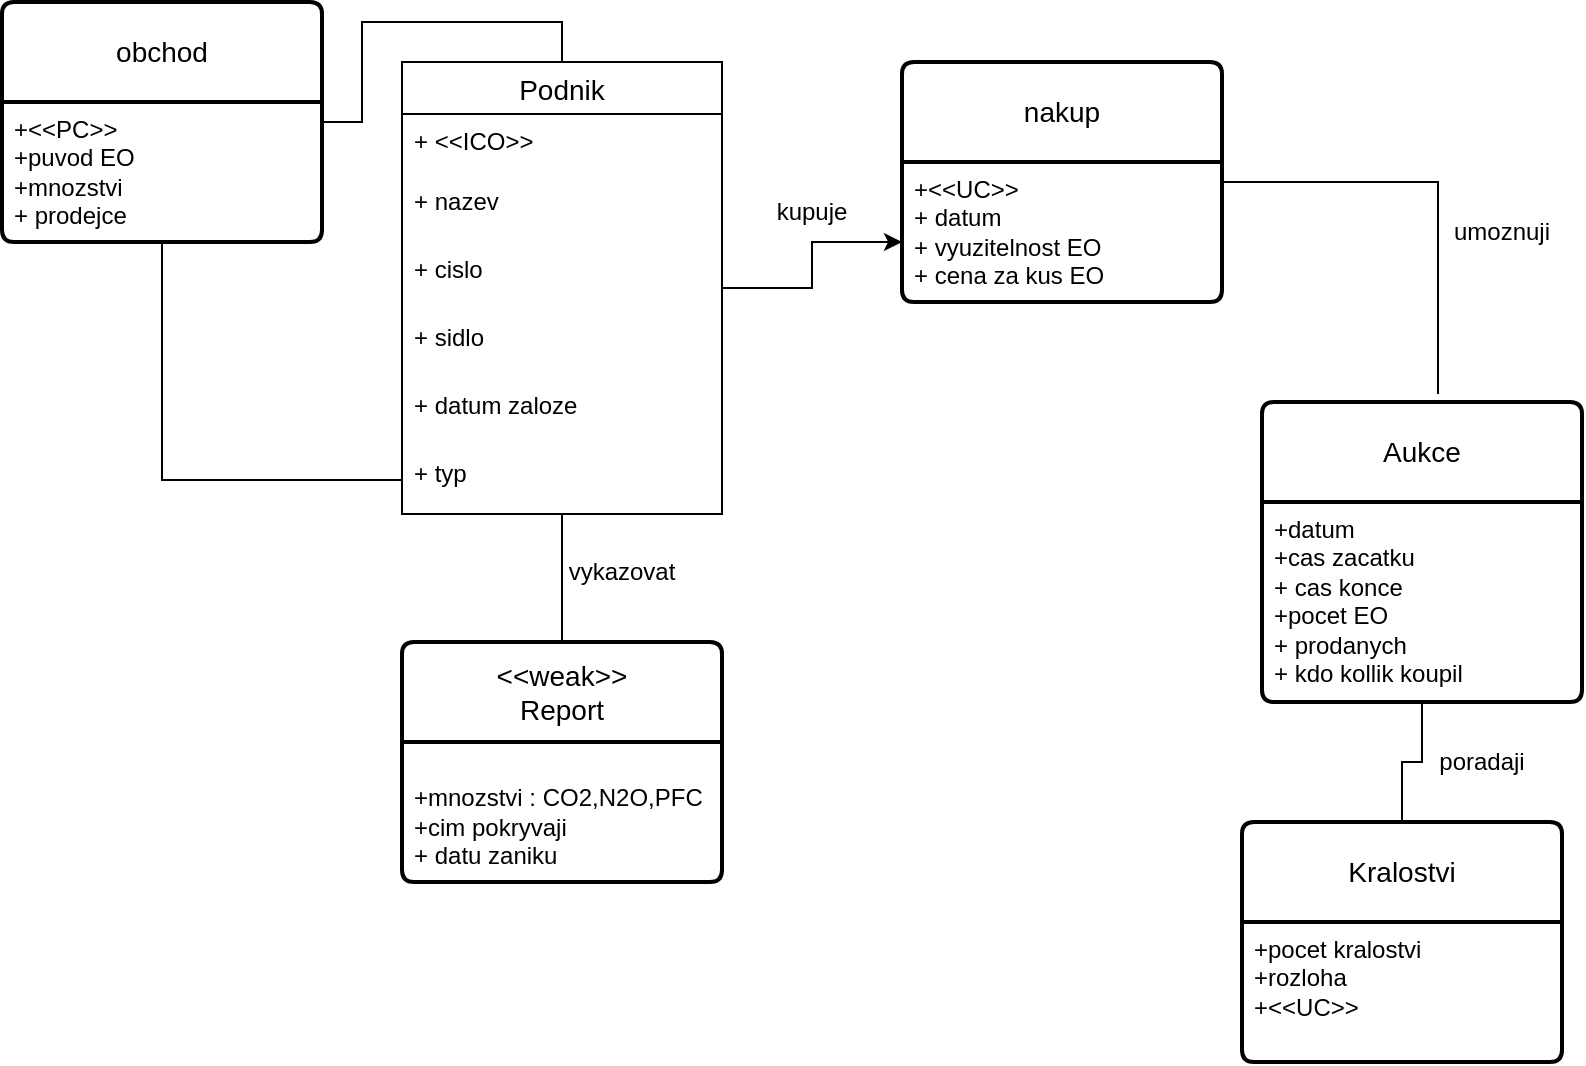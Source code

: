 <mxfile version="24.7.17">
  <diagram id="R2lEEEUBdFMjLlhIrx00" name="Page-1">
    <mxGraphModel dx="1434" dy="822" grid="1" gridSize="10" guides="1" tooltips="1" connect="1" arrows="1" fold="1" page="1" pageScale="1" pageWidth="850" pageHeight="1100" math="0" shadow="0" extFonts="Permanent Marker^https://fonts.googleapis.com/css?family=Permanent+Marker">
      <root>
        <mxCell id="0" />
        <mxCell id="1" parent="0" />
        <mxCell id="XlEA709OXP0pRuiOG8Hz-8" style="edgeStyle=orthogonalEdgeStyle;rounded=0;orthogonalLoop=1;jettySize=auto;html=1;endArrow=none;endFill=0;" edge="1" parent="1" source="XlEA709OXP0pRuiOG8Hz-1">
          <mxGeometry relative="1" as="geometry">
            <mxPoint x="300" y="420" as="targetPoint" />
          </mxGeometry>
        </mxCell>
        <mxCell id="XlEA709OXP0pRuiOG8Hz-19" style="edgeStyle=orthogonalEdgeStyle;rounded=0;orthogonalLoop=1;jettySize=auto;html=1;entryX=0;entryY=0.75;entryDx=0;entryDy=0;" edge="1" parent="1" source="XlEA709OXP0pRuiOG8Hz-1" target="XlEA709OXP0pRuiOG8Hz-17">
          <mxGeometry relative="1" as="geometry" />
        </mxCell>
        <mxCell id="XlEA709OXP0pRuiOG8Hz-1" value="Podnik" style="swimlane;fontStyle=0;childLayout=stackLayout;horizontal=1;startSize=26;horizontalStack=0;resizeParent=1;resizeParentMax=0;resizeLast=0;collapsible=1;marginBottom=0;align=center;fontSize=14;" vertex="1" parent="1">
          <mxGeometry x="220" y="130" width="160" height="226" as="geometry" />
        </mxCell>
        <mxCell id="XlEA709OXP0pRuiOG8Hz-2" value="&lt;div&gt;+ &amp;lt;&amp;lt;ICO&amp;gt;&amp;gt;&lt;/div&gt;&lt;div&gt;&lt;br&gt;&lt;/div&gt;" style="text;strokeColor=none;fillColor=none;spacingLeft=4;spacingRight=4;overflow=hidden;rotatable=0;points=[[0,0.5],[1,0.5]];portConstraint=eastwest;fontSize=12;whiteSpace=wrap;html=1;" vertex="1" parent="XlEA709OXP0pRuiOG8Hz-1">
          <mxGeometry y="26" width="160" height="30" as="geometry" />
        </mxCell>
        <mxCell id="XlEA709OXP0pRuiOG8Hz-3" value="&lt;div&gt;+ nazev&lt;/div&gt;&lt;div&gt;&lt;br&gt;&lt;/div&gt;&lt;div&gt;+ cislo&lt;/div&gt;&lt;div&gt;&lt;br&gt;&lt;/div&gt;&lt;div&gt;+ sidliste&lt;/div&gt;&lt;div&gt;&lt;br&gt;&lt;/div&gt;&lt;div&gt;+ datum zalozeni&lt;br&gt;&lt;/div&gt;&lt;div&gt;&lt;br&gt;&lt;/div&gt;&lt;div&gt;&lt;br&gt;&lt;/div&gt;" style="text;strokeColor=none;fillColor=none;spacingLeft=4;spacingRight=4;overflow=hidden;rotatable=0;points=[[0,0.5],[1,0.5]];portConstraint=eastwest;fontSize=12;whiteSpace=wrap;html=1;" vertex="1" parent="XlEA709OXP0pRuiOG8Hz-1">
          <mxGeometry y="56" width="160" height="34" as="geometry" />
        </mxCell>
        <mxCell id="XlEA709OXP0pRuiOG8Hz-5" value="&lt;div&gt;+ cislo&lt;br&gt;&lt;/div&gt;&lt;div&gt;&lt;br&gt;&lt;/div&gt;&lt;div&gt;+ sidlo&lt;br&gt;&lt;/div&gt;&lt;div&gt;&lt;br&gt;&lt;/div&gt;&lt;div&gt;+ sidliste&lt;/div&gt;&lt;div&gt;&lt;br&gt;&lt;/div&gt;&lt;div&gt;+ datum zalozeni&lt;br&gt;&lt;/div&gt;&lt;div&gt;&lt;br&gt;&lt;/div&gt;&lt;div&gt;&lt;br&gt;&lt;/div&gt;" style="text;strokeColor=none;fillColor=none;spacingLeft=4;spacingRight=4;overflow=hidden;rotatable=0;points=[[0,0.5],[1,0.5]];portConstraint=eastwest;fontSize=12;whiteSpace=wrap;html=1;" vertex="1" parent="XlEA709OXP0pRuiOG8Hz-1">
          <mxGeometry y="90" width="160" height="34" as="geometry" />
        </mxCell>
        <mxCell id="XlEA709OXP0pRuiOG8Hz-6" value="+ sidlo&lt;br&gt;&lt;div&gt;&lt;br&gt;&lt;/div&gt;&lt;div&gt;+ datum zalozeni&lt;br&gt;&lt;/div&gt;&lt;div&gt;&lt;br&gt;&lt;/div&gt;&lt;div&gt;+ sidliste&lt;/div&gt;&lt;div&gt;&lt;br&gt;&lt;/div&gt;&lt;div&gt;+ datum zalozeni&lt;br&gt;&lt;/div&gt;&lt;div&gt;&lt;br&gt;&lt;/div&gt;&lt;div&gt;&lt;br&gt;&lt;/div&gt;" style="text;strokeColor=none;fillColor=none;spacingLeft=4;spacingRight=4;overflow=hidden;rotatable=0;points=[[0,0.5],[1,0.5]];portConstraint=eastwest;fontSize=12;whiteSpace=wrap;html=1;" vertex="1" parent="XlEA709OXP0pRuiOG8Hz-1">
          <mxGeometry y="124" width="160" height="34" as="geometry" />
        </mxCell>
        <mxCell id="XlEA709OXP0pRuiOG8Hz-7" value="+ datum zaloze" style="text;strokeColor=none;fillColor=none;spacingLeft=4;spacingRight=4;overflow=hidden;rotatable=0;points=[[0,0.5],[1,0.5]];portConstraint=eastwest;fontSize=12;whiteSpace=wrap;html=1;" vertex="1" parent="XlEA709OXP0pRuiOG8Hz-1">
          <mxGeometry y="158" width="160" height="34" as="geometry" />
        </mxCell>
        <mxCell id="XlEA709OXP0pRuiOG8Hz-11" value="+ typ" style="text;strokeColor=none;fillColor=none;spacingLeft=4;spacingRight=4;overflow=hidden;rotatable=0;points=[[0,0.5],[1,0.5]];portConstraint=eastwest;fontSize=12;whiteSpace=wrap;html=1;" vertex="1" parent="XlEA709OXP0pRuiOG8Hz-1">
          <mxGeometry y="192" width="160" height="34" as="geometry" />
        </mxCell>
        <mxCell id="XlEA709OXP0pRuiOG8Hz-9" value="&lt;div&gt;&amp;lt;&amp;lt;weak&amp;gt;&amp;gt;&lt;br&gt;&lt;/div&gt;&lt;div&gt;Report&lt;br&gt;&lt;/div&gt;" style="swimlane;childLayout=stackLayout;horizontal=1;startSize=50;horizontalStack=0;rounded=1;fontSize=14;fontStyle=0;strokeWidth=2;resizeParent=0;resizeLast=1;shadow=0;dashed=0;align=center;arcSize=4;whiteSpace=wrap;html=1;" vertex="1" parent="1">
          <mxGeometry x="220" y="420" width="160" height="120" as="geometry" />
        </mxCell>
        <mxCell id="XlEA709OXP0pRuiOG8Hz-10" value="&lt;br&gt;+mnozstvi : CO2,N2O,PFC&lt;br&gt;&lt;div&gt;+cim pokryvaji&lt;/div&gt;&lt;div&gt;+ datu zaniku&lt;br&gt;&lt;/div&gt;" style="align=left;strokeColor=none;fillColor=none;spacingLeft=4;fontSize=12;verticalAlign=top;resizable=0;rotatable=0;part=1;html=1;" vertex="1" parent="XlEA709OXP0pRuiOG8Hz-9">
          <mxGeometry y="50" width="160" height="70" as="geometry" />
        </mxCell>
        <mxCell id="XlEA709OXP0pRuiOG8Hz-12" value="vykazovat" style="text;html=1;align=center;verticalAlign=middle;whiteSpace=wrap;rounded=0;" vertex="1" parent="1">
          <mxGeometry x="300" y="370" width="60" height="30" as="geometry" />
        </mxCell>
        <mxCell id="XlEA709OXP0pRuiOG8Hz-16" style="edgeStyle=orthogonalEdgeStyle;rounded=0;orthogonalLoop=1;jettySize=auto;html=1;entryX=0.5;entryY=0;entryDx=0;entryDy=0;endArrow=none;endFill=0;" edge="1" parent="1" source="XlEA709OXP0pRuiOG8Hz-13" target="XlEA709OXP0pRuiOG8Hz-1">
          <mxGeometry relative="1" as="geometry" />
        </mxCell>
        <mxCell id="XlEA709OXP0pRuiOG8Hz-13" value="obchod" style="swimlane;childLayout=stackLayout;horizontal=1;startSize=50;horizontalStack=0;rounded=1;fontSize=14;fontStyle=0;strokeWidth=2;resizeParent=0;resizeLast=1;shadow=0;dashed=0;align=center;arcSize=4;whiteSpace=wrap;html=1;" vertex="1" parent="1">
          <mxGeometry x="20" y="100" width="160" height="120" as="geometry" />
        </mxCell>
        <mxCell id="XlEA709OXP0pRuiOG8Hz-14" value="+&amp;lt;&amp;lt;PC&amp;gt;&amp;gt;&lt;br&gt;+puvod EO&lt;br&gt;&lt;div&gt;+mnozstvi&lt;/div&gt;&lt;div&gt;+ prodejce&lt;/div&gt;&lt;div&gt;&lt;br&gt;&lt;/div&gt;" style="align=left;strokeColor=none;fillColor=none;spacingLeft=4;fontSize=12;verticalAlign=top;resizable=0;rotatable=0;part=1;html=1;" vertex="1" parent="XlEA709OXP0pRuiOG8Hz-13">
          <mxGeometry y="50" width="160" height="70" as="geometry" />
        </mxCell>
        <mxCell id="XlEA709OXP0pRuiOG8Hz-15" style="edgeStyle=orthogonalEdgeStyle;rounded=0;orthogonalLoop=1;jettySize=auto;html=1;entryX=0;entryY=0.5;entryDx=0;entryDy=0;endArrow=none;endFill=0;" edge="1" parent="1" source="XlEA709OXP0pRuiOG8Hz-14" target="XlEA709OXP0pRuiOG8Hz-11">
          <mxGeometry relative="1" as="geometry" />
        </mxCell>
        <mxCell id="XlEA709OXP0pRuiOG8Hz-17" value="nakup" style="swimlane;childLayout=stackLayout;horizontal=1;startSize=50;horizontalStack=0;rounded=1;fontSize=14;fontStyle=0;strokeWidth=2;resizeParent=0;resizeLast=1;shadow=0;dashed=0;align=center;arcSize=4;whiteSpace=wrap;html=1;" vertex="1" parent="1">
          <mxGeometry x="470" y="130" width="160" height="120" as="geometry" />
        </mxCell>
        <mxCell id="XlEA709OXP0pRuiOG8Hz-18" value="+&amp;lt;&amp;lt;UC&amp;gt;&amp;gt;&lt;br&gt;+ datum&lt;br&gt;&lt;div&gt;+ vyuzitelnost EO&lt;/div&gt;&lt;div&gt;+ cena za kus EO&lt;br&gt;&lt;/div&gt;" style="align=left;strokeColor=none;fillColor=none;spacingLeft=4;fontSize=12;verticalAlign=top;resizable=0;rotatable=0;part=1;html=1;" vertex="1" parent="XlEA709OXP0pRuiOG8Hz-17">
          <mxGeometry y="50" width="160" height="70" as="geometry" />
        </mxCell>
        <mxCell id="XlEA709OXP0pRuiOG8Hz-20" value="kupuje" style="text;html=1;align=center;verticalAlign=middle;whiteSpace=wrap;rounded=0;" vertex="1" parent="1">
          <mxGeometry x="395" y="190" width="60" height="30" as="geometry" />
        </mxCell>
        <mxCell id="XlEA709OXP0pRuiOG8Hz-22" value="Aukce" style="swimlane;childLayout=stackLayout;horizontal=1;startSize=50;horizontalStack=0;rounded=1;fontSize=14;fontStyle=0;strokeWidth=2;resizeParent=0;resizeLast=1;shadow=0;dashed=0;align=center;arcSize=4;whiteSpace=wrap;html=1;" vertex="1" parent="1">
          <mxGeometry x="650" y="300" width="160" height="150" as="geometry" />
        </mxCell>
        <mxCell id="XlEA709OXP0pRuiOG8Hz-23" value="+datum&lt;br&gt;&lt;div&gt;+cas zacatku &lt;br&gt;&lt;/div&gt;&lt;div&gt;+ cas konce&lt;br&gt;&lt;/div&gt;&lt;div&gt;+pocet EO&lt;/div&gt;&lt;div&gt;+ prodanych&lt;/div&gt;&lt;div&gt;+ kdo kollik koupil&lt;br&gt;&lt;/div&gt;" style="align=left;strokeColor=none;fillColor=none;spacingLeft=4;fontSize=12;verticalAlign=top;resizable=0;rotatable=0;part=1;html=1;" vertex="1" parent="XlEA709OXP0pRuiOG8Hz-22">
          <mxGeometry y="50" width="160" height="100" as="geometry" />
        </mxCell>
        <mxCell id="XlEA709OXP0pRuiOG8Hz-24" style="edgeStyle=orthogonalEdgeStyle;rounded=0;orthogonalLoop=1;jettySize=auto;html=1;entryX=0.55;entryY=-0.027;entryDx=0;entryDy=0;entryPerimeter=0;endArrow=none;endFill=0;" edge="1" parent="1" source="XlEA709OXP0pRuiOG8Hz-17" target="XlEA709OXP0pRuiOG8Hz-22">
          <mxGeometry relative="1" as="geometry" />
        </mxCell>
        <mxCell id="XlEA709OXP0pRuiOG8Hz-25" value="umoznuji" style="text;html=1;align=center;verticalAlign=middle;whiteSpace=wrap;rounded=0;" vertex="1" parent="1">
          <mxGeometry x="740" y="200" width="60" height="30" as="geometry" />
        </mxCell>
        <mxCell id="XlEA709OXP0pRuiOG8Hz-28" style="edgeStyle=orthogonalEdgeStyle;rounded=0;orthogonalLoop=1;jettySize=auto;html=1;endArrow=none;endFill=0;" edge="1" parent="1" source="XlEA709OXP0pRuiOG8Hz-26" target="XlEA709OXP0pRuiOG8Hz-23">
          <mxGeometry relative="1" as="geometry" />
        </mxCell>
        <mxCell id="XlEA709OXP0pRuiOG8Hz-26" value="Kralostvi" style="swimlane;childLayout=stackLayout;horizontal=1;startSize=50;horizontalStack=0;rounded=1;fontSize=14;fontStyle=0;strokeWidth=2;resizeParent=0;resizeLast=1;shadow=0;dashed=0;align=center;arcSize=4;whiteSpace=wrap;html=1;" vertex="1" parent="1">
          <mxGeometry x="640" y="510" width="160" height="120" as="geometry" />
        </mxCell>
        <mxCell id="XlEA709OXP0pRuiOG8Hz-27" value="+pocet kralostvi&lt;br&gt;+rozloha&lt;br&gt;+&amp;lt;&amp;lt;UC&amp;gt;&amp;gt;" style="align=left;strokeColor=none;fillColor=none;spacingLeft=4;fontSize=12;verticalAlign=top;resizable=0;rotatable=0;part=1;html=1;" vertex="1" parent="XlEA709OXP0pRuiOG8Hz-26">
          <mxGeometry y="50" width="160" height="70" as="geometry" />
        </mxCell>
        <mxCell id="XlEA709OXP0pRuiOG8Hz-29" value="poradaji" style="text;html=1;align=center;verticalAlign=middle;whiteSpace=wrap;rounded=0;" vertex="1" parent="1">
          <mxGeometry x="730" y="465" width="60" height="30" as="geometry" />
        </mxCell>
      </root>
    </mxGraphModel>
  </diagram>
</mxfile>
